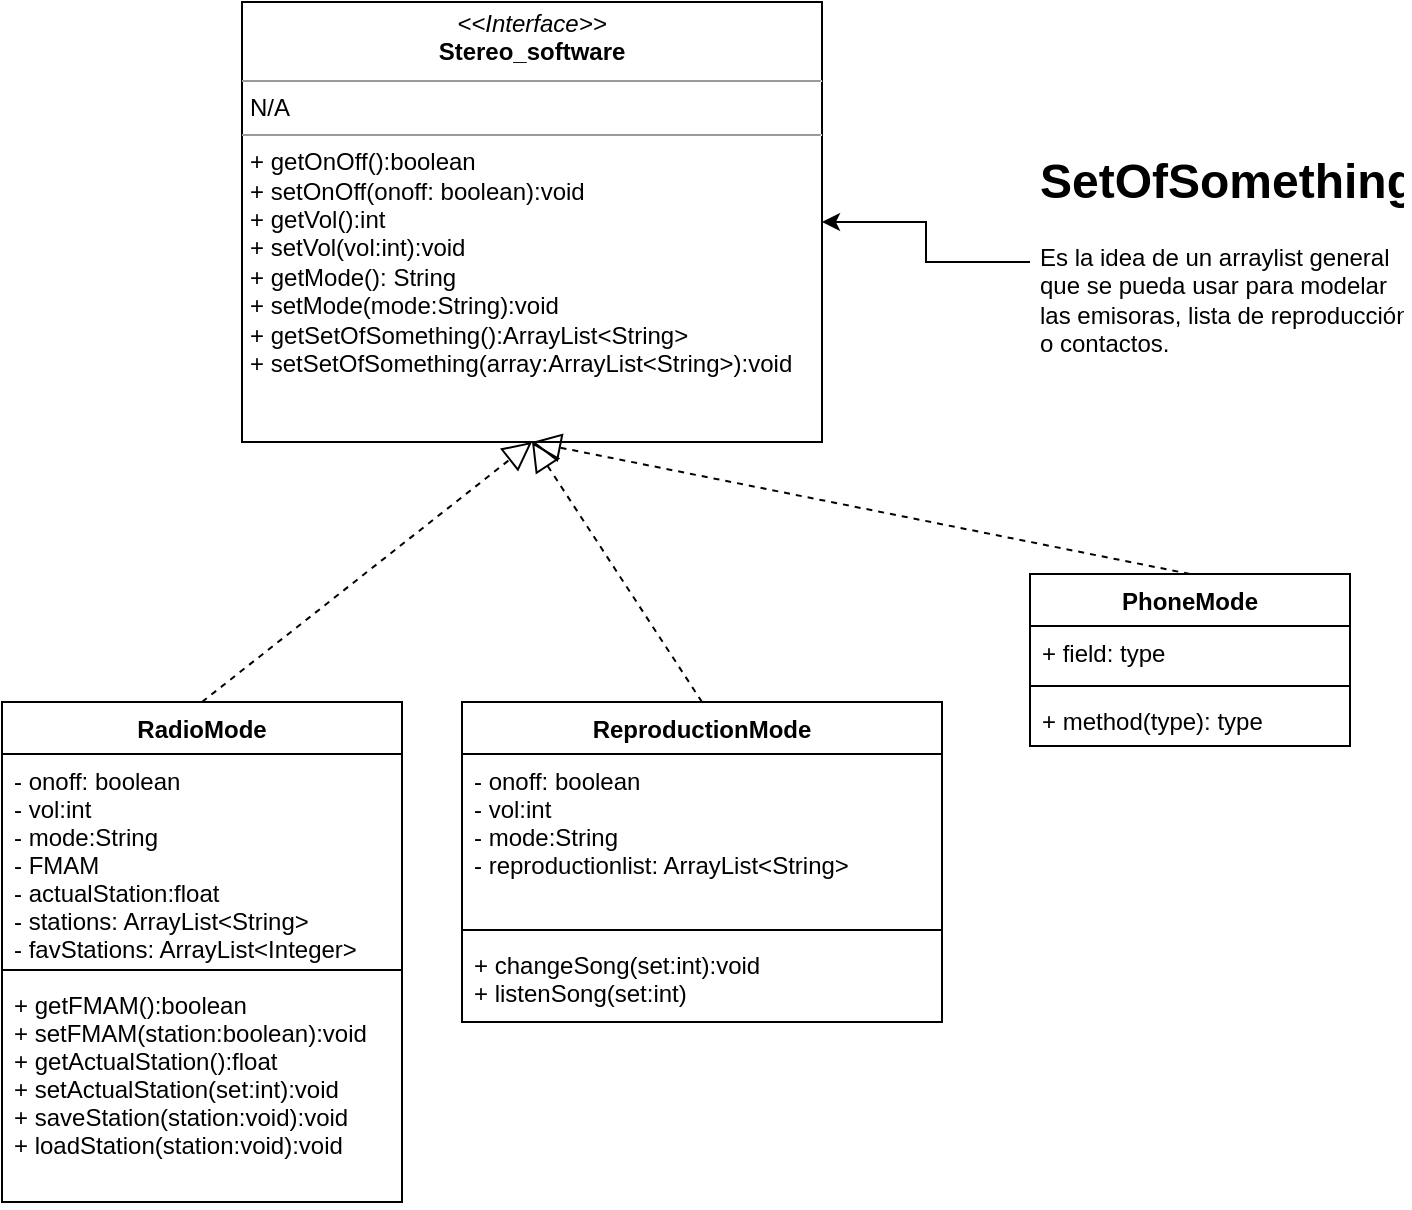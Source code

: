 <mxfile version="20.5.3" type="github">
  <diagram id="kRqsOCaYbicmYBVgTPLm" name="Page-1">
    <mxGraphModel dx="1212" dy="449" grid="1" gridSize="10" guides="1" tooltips="1" connect="1" arrows="1" fold="1" page="1" pageScale="1" pageWidth="827" pageHeight="1169" math="0" shadow="0">
      <root>
        <mxCell id="0" />
        <mxCell id="1" parent="0" />
        <mxCell id="PxhW3glg8Rv6TpSXncMb-1" value="&lt;p style=&quot;margin:0px;margin-top:4px;text-align:center;&quot;&gt;&lt;i&gt;&amp;lt;&amp;lt;Interface&amp;gt;&amp;gt;&lt;/i&gt;&lt;br&gt;&lt;b&gt;Stereo_software&lt;/b&gt;&lt;/p&gt;&lt;hr size=&quot;1&quot;&gt;&lt;p style=&quot;margin:0px;margin-left:4px;&quot;&gt;N/A&lt;/p&gt;&lt;hr size=&quot;1&quot;&gt;&lt;p style=&quot;margin:0px;margin-left:4px;&quot;&gt;+ getOnOff():boolean&lt;/p&gt;&lt;p style=&quot;margin:0px;margin-left:4px;&quot;&gt;+ setOnOff(onoff: boolean):void&lt;/p&gt;&lt;p style=&quot;margin:0px;margin-left:4px;&quot;&gt;+ getVol():int&lt;/p&gt;&lt;p style=&quot;margin:0px;margin-left:4px;&quot;&gt;+ setVol(vol:int):void&lt;/p&gt;&lt;p style=&quot;margin:0px;margin-left:4px;&quot;&gt;+ getMode(): String&lt;br style=&quot;padding: 0px; margin: 0px;&quot;&gt;+ setMode(mode:String):void&lt;br&gt;&lt;/p&gt;&lt;p style=&quot;margin:0px;margin-left:4px;&quot;&gt;+ getSetOfSomething():ArrayList&amp;lt;String&amp;gt;&lt;/p&gt;&lt;p style=&quot;margin:0px;margin-left:4px;&quot;&gt;+ setSetOfSomething(array:ArrayList&amp;lt;String&amp;gt;):void&lt;/p&gt;" style="verticalAlign=top;align=left;overflow=fill;fontSize=12;fontFamily=Helvetica;html=1;" parent="1" vertex="1">
          <mxGeometry x="20" y="160" width="290" height="220" as="geometry" />
        </mxCell>
        <mxCell id="4bHquClLG_6svhKLVLeR-1" value="RadioMode" style="swimlane;fontStyle=1;align=center;verticalAlign=top;childLayout=stackLayout;horizontal=1;startSize=26;horizontalStack=0;resizeParent=1;resizeParentMax=0;resizeLast=0;collapsible=1;marginBottom=0;" vertex="1" parent="1">
          <mxGeometry x="-100" y="510" width="200" height="250" as="geometry" />
        </mxCell>
        <mxCell id="4bHquClLG_6svhKLVLeR-2" value="- onoff: boolean&#xa;- vol:int&#xa;- mode:String&#xa;- FMAM&#xa;- actualStation:float&#xa;- stations: ArrayList&lt;String&gt;&#xa;- favStations: ArrayList&lt;Integer&gt;" style="text;strokeColor=none;fillColor=none;align=left;verticalAlign=top;spacingLeft=4;spacingRight=4;overflow=hidden;rotatable=0;points=[[0,0.5],[1,0.5]];portConstraint=eastwest;" vertex="1" parent="4bHquClLG_6svhKLVLeR-1">
          <mxGeometry y="26" width="200" height="104" as="geometry" />
        </mxCell>
        <mxCell id="4bHquClLG_6svhKLVLeR-3" value="" style="line;strokeWidth=1;fillColor=none;align=left;verticalAlign=middle;spacingTop=-1;spacingLeft=3;spacingRight=3;rotatable=0;labelPosition=right;points=[];portConstraint=eastwest;strokeColor=inherit;" vertex="1" parent="4bHquClLG_6svhKLVLeR-1">
          <mxGeometry y="130" width="200" height="8" as="geometry" />
        </mxCell>
        <mxCell id="4bHquClLG_6svhKLVLeR-4" value="+ getFMAM():boolean&#xa;+ setFMAM(station:boolean):void&#xa;+ getActualStation():float&#xa;+ setActualStation(set:int):void&#xa;+ saveStation(station:void):void&#xa;+ loadStation(station:void):void&#xa;" style="text;strokeColor=none;fillColor=none;align=left;verticalAlign=top;spacingLeft=4;spacingRight=4;overflow=hidden;rotatable=0;points=[[0,0.5],[1,0.5]];portConstraint=eastwest;" vertex="1" parent="4bHquClLG_6svhKLVLeR-1">
          <mxGeometry y="138" width="200" height="112" as="geometry" />
        </mxCell>
        <mxCell id="4bHquClLG_6svhKLVLeR-5" value="ReproductionMode" style="swimlane;fontStyle=1;align=center;verticalAlign=top;childLayout=stackLayout;horizontal=1;startSize=26;horizontalStack=0;resizeParent=1;resizeParentMax=0;resizeLast=0;collapsible=1;marginBottom=0;" vertex="1" parent="1">
          <mxGeometry x="130" y="510" width="240" height="160" as="geometry" />
        </mxCell>
        <mxCell id="4bHquClLG_6svhKLVLeR-6" value="- onoff: boolean&#xa;- vol:int&#xa;- mode:String&#xa;- reproductionlist: ArrayList&lt;String&gt;" style="text;strokeColor=none;fillColor=none;align=left;verticalAlign=top;spacingLeft=4;spacingRight=4;overflow=hidden;rotatable=0;points=[[0,0.5],[1,0.5]];portConstraint=eastwest;" vertex="1" parent="4bHquClLG_6svhKLVLeR-5">
          <mxGeometry y="26" width="240" height="84" as="geometry" />
        </mxCell>
        <mxCell id="4bHquClLG_6svhKLVLeR-7" value="" style="line;strokeWidth=1;fillColor=none;align=left;verticalAlign=middle;spacingTop=-1;spacingLeft=3;spacingRight=3;rotatable=0;labelPosition=right;points=[];portConstraint=eastwest;strokeColor=inherit;" vertex="1" parent="4bHquClLG_6svhKLVLeR-5">
          <mxGeometry y="110" width="240" height="8" as="geometry" />
        </mxCell>
        <mxCell id="4bHquClLG_6svhKLVLeR-8" value="+ changeSong(set:int):void&#xa;+ listenSong(set:int)" style="text;strokeColor=none;fillColor=none;align=left;verticalAlign=top;spacingLeft=4;spacingRight=4;overflow=hidden;rotatable=0;points=[[0,0.5],[1,0.5]];portConstraint=eastwest;" vertex="1" parent="4bHquClLG_6svhKLVLeR-5">
          <mxGeometry y="118" width="240" height="42" as="geometry" />
        </mxCell>
        <mxCell id="4bHquClLG_6svhKLVLeR-11" style="edgeStyle=orthogonalEdgeStyle;rounded=0;orthogonalLoop=1;jettySize=auto;html=1;" edge="1" parent="1" source="4bHquClLG_6svhKLVLeR-10" target="PxhW3glg8Rv6TpSXncMb-1">
          <mxGeometry relative="1" as="geometry" />
        </mxCell>
        <mxCell id="4bHquClLG_6svhKLVLeR-10" value="&lt;h1&gt;SetOfSomething&lt;/h1&gt;&lt;p&gt;Es la idea de un arraylist general que se pueda usar para modelar las emisoras, lista de reproducción o contactos.&lt;/p&gt;" style="text;html=1;strokeColor=none;fillColor=none;spacing=5;spacingTop=-20;whiteSpace=wrap;overflow=hidden;rounded=0;" vertex="1" parent="1">
          <mxGeometry x="414" y="230" width="190" height="120" as="geometry" />
        </mxCell>
        <mxCell id="4bHquClLG_6svhKLVLeR-13" value="" style="endArrow=block;dashed=1;endFill=0;endSize=12;html=1;rounded=0;entryX=0.5;entryY=1;entryDx=0;entryDy=0;exitX=0.5;exitY=0;exitDx=0;exitDy=0;" edge="1" parent="1" source="4bHquClLG_6svhKLVLeR-1" target="PxhW3glg8Rv6TpSXncMb-1">
          <mxGeometry width="160" relative="1" as="geometry">
            <mxPoint x="60" y="440" as="sourcePoint" />
            <mxPoint x="220" y="440" as="targetPoint" />
          </mxGeometry>
        </mxCell>
        <mxCell id="4bHquClLG_6svhKLVLeR-14" value="" style="endArrow=block;dashed=1;endFill=0;endSize=12;html=1;rounded=0;entryX=0.5;entryY=1;entryDx=0;entryDy=0;exitX=0.5;exitY=0;exitDx=0;exitDy=0;" edge="1" parent="1" source="4bHquClLG_6svhKLVLeR-5" target="PxhW3glg8Rv6TpSXncMb-1">
          <mxGeometry width="160" relative="1" as="geometry">
            <mxPoint x="10" y="520" as="sourcePoint" />
            <mxPoint x="175" y="390" as="targetPoint" />
          </mxGeometry>
        </mxCell>
        <mxCell id="4bHquClLG_6svhKLVLeR-15" value="PhoneMode" style="swimlane;fontStyle=1;align=center;verticalAlign=top;childLayout=stackLayout;horizontal=1;startSize=26;horizontalStack=0;resizeParent=1;resizeParentMax=0;resizeLast=0;collapsible=1;marginBottom=0;" vertex="1" parent="1">
          <mxGeometry x="414" y="446" width="160" height="86" as="geometry" />
        </mxCell>
        <mxCell id="4bHquClLG_6svhKLVLeR-16" value="+ field: type" style="text;strokeColor=none;fillColor=none;align=left;verticalAlign=top;spacingLeft=4;spacingRight=4;overflow=hidden;rotatable=0;points=[[0,0.5],[1,0.5]];portConstraint=eastwest;" vertex="1" parent="4bHquClLG_6svhKLVLeR-15">
          <mxGeometry y="26" width="160" height="26" as="geometry" />
        </mxCell>
        <mxCell id="4bHquClLG_6svhKLVLeR-17" value="" style="line;strokeWidth=1;fillColor=none;align=left;verticalAlign=middle;spacingTop=-1;spacingLeft=3;spacingRight=3;rotatable=0;labelPosition=right;points=[];portConstraint=eastwest;strokeColor=inherit;" vertex="1" parent="4bHquClLG_6svhKLVLeR-15">
          <mxGeometry y="52" width="160" height="8" as="geometry" />
        </mxCell>
        <mxCell id="4bHquClLG_6svhKLVLeR-18" value="+ method(type): type" style="text;strokeColor=none;fillColor=none;align=left;verticalAlign=top;spacingLeft=4;spacingRight=4;overflow=hidden;rotatable=0;points=[[0,0.5],[1,0.5]];portConstraint=eastwest;" vertex="1" parent="4bHquClLG_6svhKLVLeR-15">
          <mxGeometry y="60" width="160" height="26" as="geometry" />
        </mxCell>
        <mxCell id="4bHquClLG_6svhKLVLeR-19" value="" style="endArrow=block;dashed=1;endFill=0;endSize=12;html=1;rounded=0;entryX=0.5;entryY=1;entryDx=0;entryDy=0;exitX=0.5;exitY=0;exitDx=0;exitDy=0;" edge="1" parent="1" source="4bHquClLG_6svhKLVLeR-15" target="PxhW3glg8Rv6TpSXncMb-1">
          <mxGeometry width="160" relative="1" as="geometry">
            <mxPoint x="260" y="520" as="sourcePoint" />
            <mxPoint x="175" y="390" as="targetPoint" />
          </mxGeometry>
        </mxCell>
      </root>
    </mxGraphModel>
  </diagram>
</mxfile>
